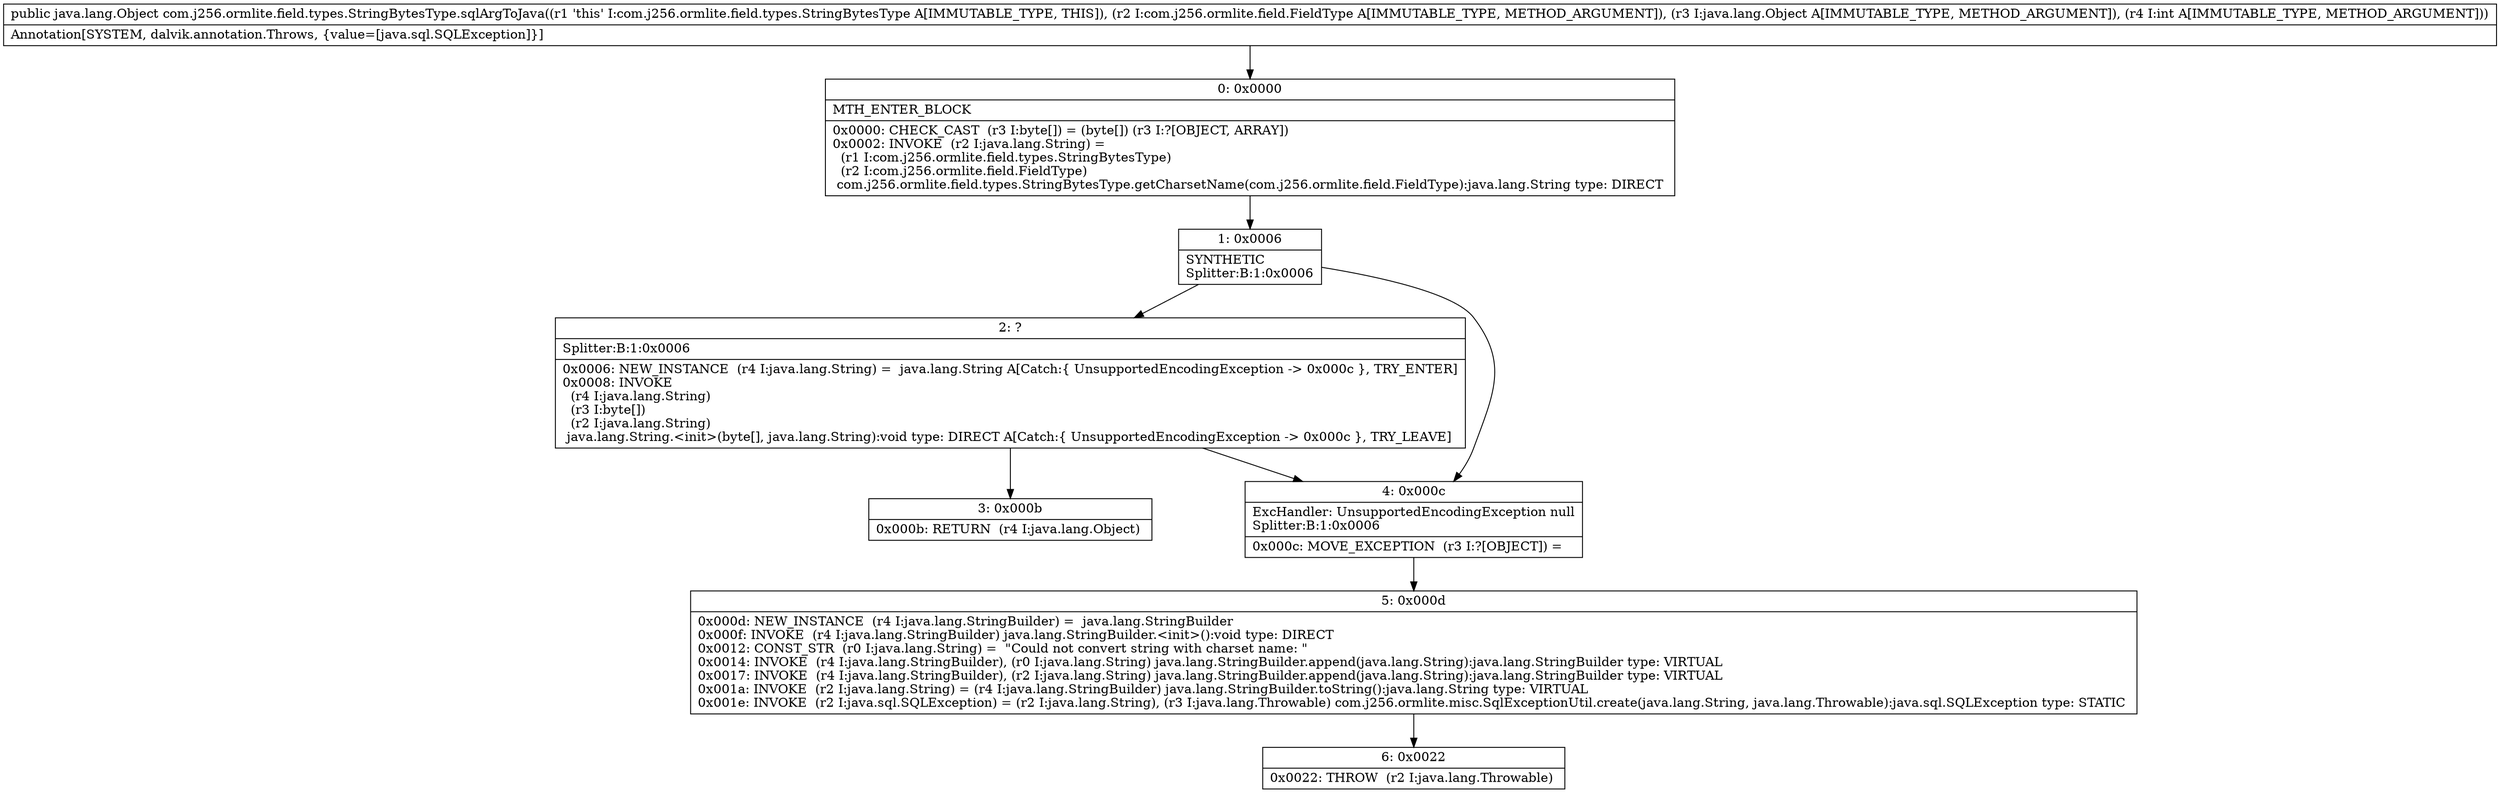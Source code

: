 digraph "CFG forcom.j256.ormlite.field.types.StringBytesType.sqlArgToJava(Lcom\/j256\/ormlite\/field\/FieldType;Ljava\/lang\/Object;I)Ljava\/lang\/Object;" {
Node_0 [shape=record,label="{0\:\ 0x0000|MTH_ENTER_BLOCK\l|0x0000: CHECK_CAST  (r3 I:byte[]) = (byte[]) (r3 I:?[OBJECT, ARRAY]) \l0x0002: INVOKE  (r2 I:java.lang.String) = \l  (r1 I:com.j256.ormlite.field.types.StringBytesType)\l  (r2 I:com.j256.ormlite.field.FieldType)\l com.j256.ormlite.field.types.StringBytesType.getCharsetName(com.j256.ormlite.field.FieldType):java.lang.String type: DIRECT \l}"];
Node_1 [shape=record,label="{1\:\ 0x0006|SYNTHETIC\lSplitter:B:1:0x0006\l}"];
Node_2 [shape=record,label="{2\:\ ?|Splitter:B:1:0x0006\l|0x0006: NEW_INSTANCE  (r4 I:java.lang.String) =  java.lang.String A[Catch:\{ UnsupportedEncodingException \-\> 0x000c \}, TRY_ENTER]\l0x0008: INVOKE  \l  (r4 I:java.lang.String)\l  (r3 I:byte[])\l  (r2 I:java.lang.String)\l java.lang.String.\<init\>(byte[], java.lang.String):void type: DIRECT A[Catch:\{ UnsupportedEncodingException \-\> 0x000c \}, TRY_LEAVE]\l}"];
Node_3 [shape=record,label="{3\:\ 0x000b|0x000b: RETURN  (r4 I:java.lang.Object) \l}"];
Node_4 [shape=record,label="{4\:\ 0x000c|ExcHandler: UnsupportedEncodingException null\lSplitter:B:1:0x0006\l|0x000c: MOVE_EXCEPTION  (r3 I:?[OBJECT]) =  \l}"];
Node_5 [shape=record,label="{5\:\ 0x000d|0x000d: NEW_INSTANCE  (r4 I:java.lang.StringBuilder) =  java.lang.StringBuilder \l0x000f: INVOKE  (r4 I:java.lang.StringBuilder) java.lang.StringBuilder.\<init\>():void type: DIRECT \l0x0012: CONST_STR  (r0 I:java.lang.String) =  \"Could not convert string with charset name: \" \l0x0014: INVOKE  (r4 I:java.lang.StringBuilder), (r0 I:java.lang.String) java.lang.StringBuilder.append(java.lang.String):java.lang.StringBuilder type: VIRTUAL \l0x0017: INVOKE  (r4 I:java.lang.StringBuilder), (r2 I:java.lang.String) java.lang.StringBuilder.append(java.lang.String):java.lang.StringBuilder type: VIRTUAL \l0x001a: INVOKE  (r2 I:java.lang.String) = (r4 I:java.lang.StringBuilder) java.lang.StringBuilder.toString():java.lang.String type: VIRTUAL \l0x001e: INVOKE  (r2 I:java.sql.SQLException) = (r2 I:java.lang.String), (r3 I:java.lang.Throwable) com.j256.ormlite.misc.SqlExceptionUtil.create(java.lang.String, java.lang.Throwable):java.sql.SQLException type: STATIC \l}"];
Node_6 [shape=record,label="{6\:\ 0x0022|0x0022: THROW  (r2 I:java.lang.Throwable) \l}"];
MethodNode[shape=record,label="{public java.lang.Object com.j256.ormlite.field.types.StringBytesType.sqlArgToJava((r1 'this' I:com.j256.ormlite.field.types.StringBytesType A[IMMUTABLE_TYPE, THIS]), (r2 I:com.j256.ormlite.field.FieldType A[IMMUTABLE_TYPE, METHOD_ARGUMENT]), (r3 I:java.lang.Object A[IMMUTABLE_TYPE, METHOD_ARGUMENT]), (r4 I:int A[IMMUTABLE_TYPE, METHOD_ARGUMENT]))  | Annotation[SYSTEM, dalvik.annotation.Throws, \{value=[java.sql.SQLException]\}]\l}"];
MethodNode -> Node_0;
Node_0 -> Node_1;
Node_1 -> Node_2;
Node_1 -> Node_4;
Node_2 -> Node_3;
Node_2 -> Node_4;
Node_4 -> Node_5;
Node_5 -> Node_6;
}


